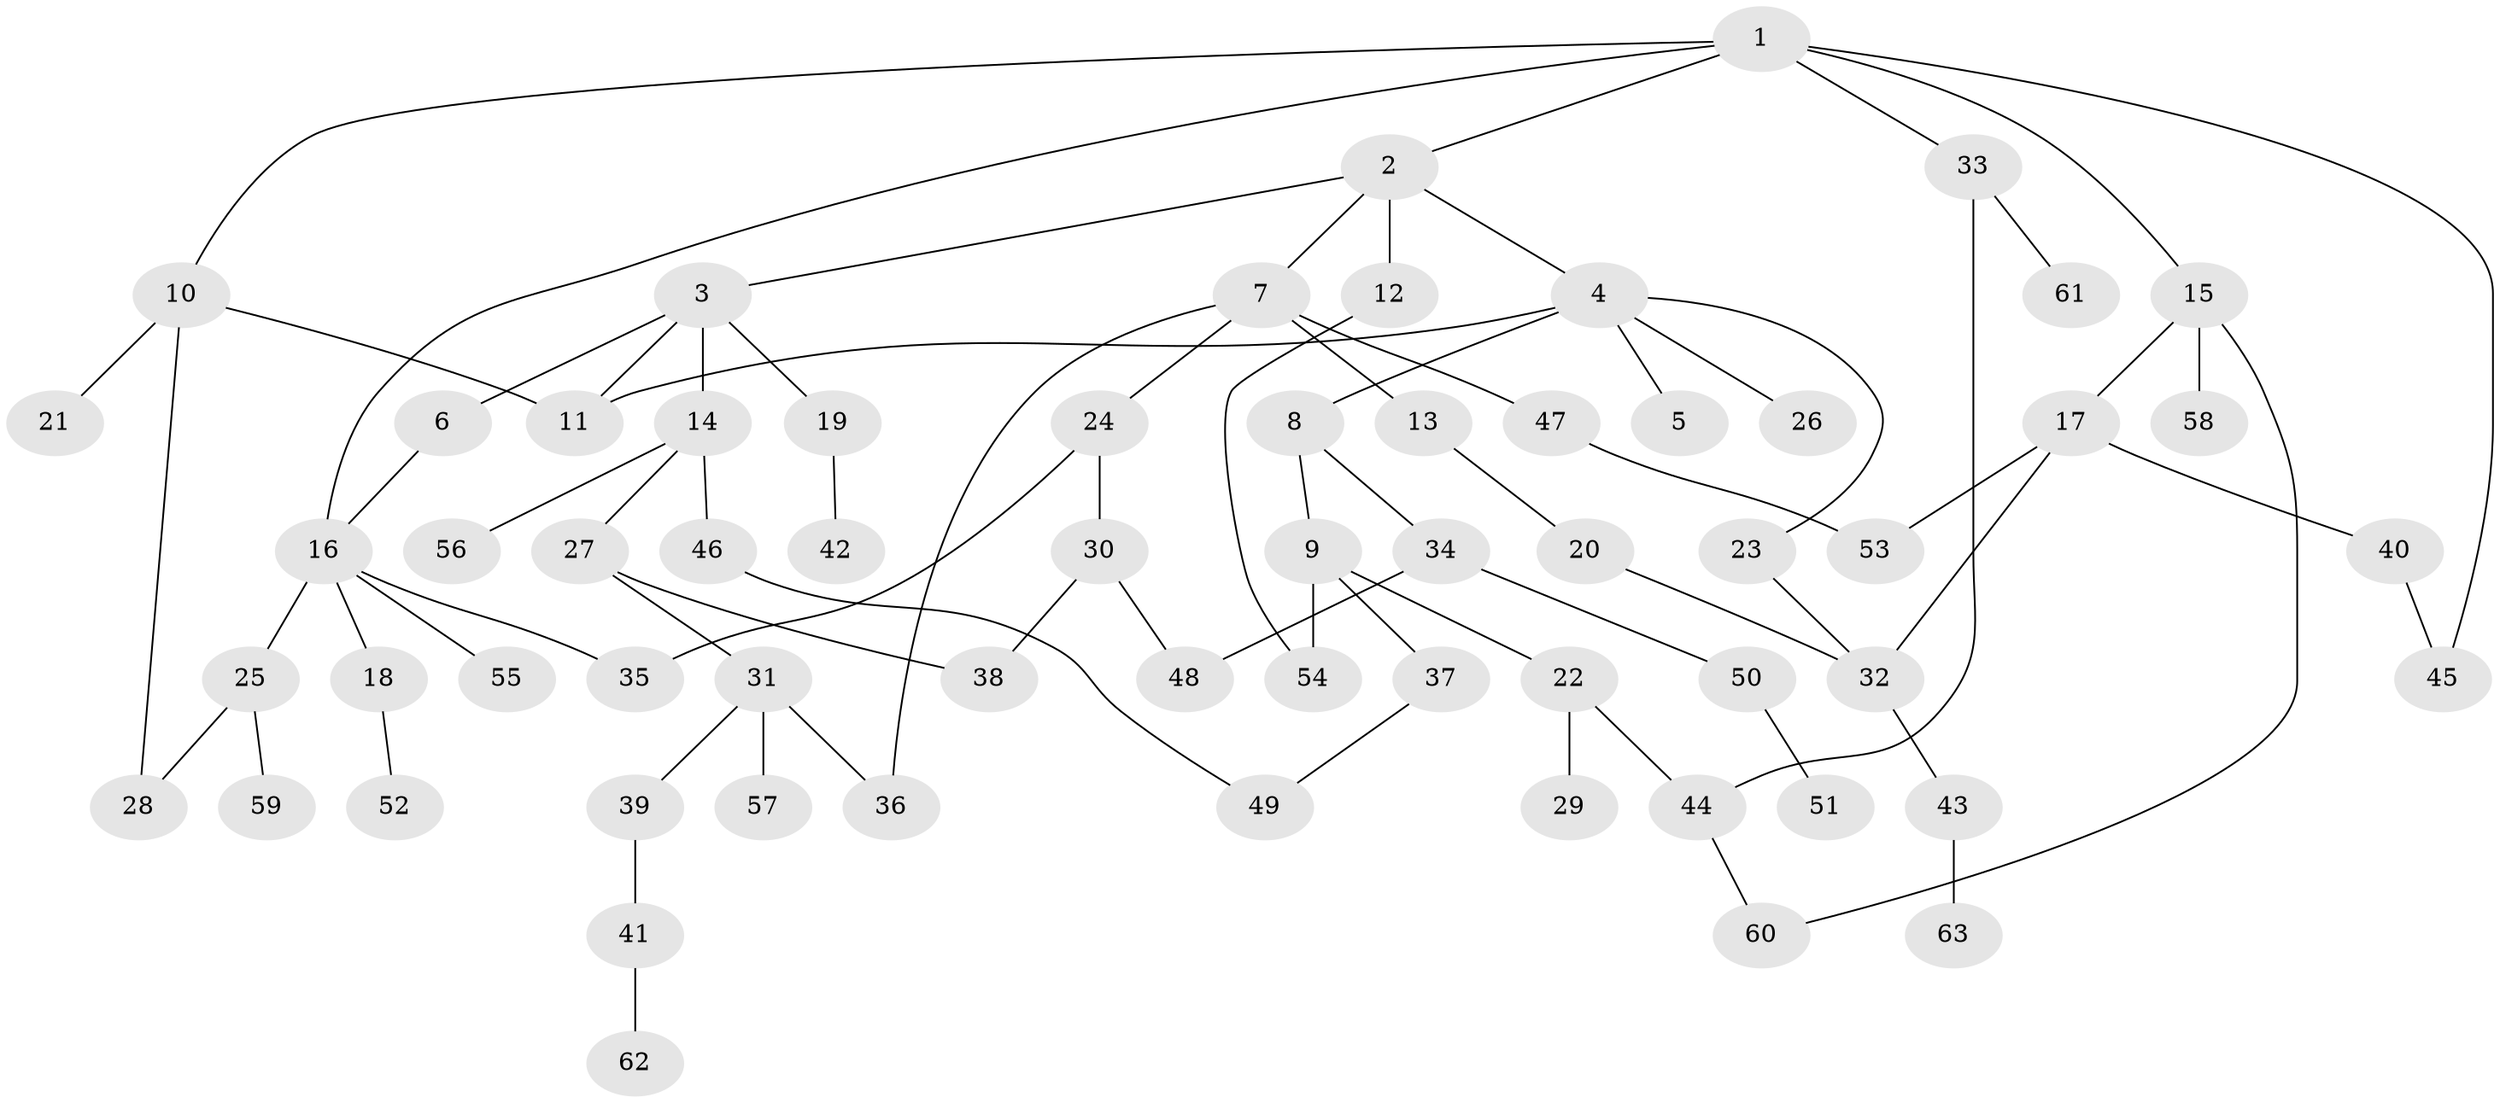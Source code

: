 // coarse degree distribution, {6: 0.10810810810810811, 5: 0.10810810810810811, 1: 0.2702702702702703, 2: 0.35135135135135137, 7: 0.02702702702702703, 3: 0.08108108108108109, 4: 0.05405405405405406}
// Generated by graph-tools (version 1.1) at 2025/17/03/04/25 18:17:05]
// undirected, 63 vertices, 78 edges
graph export_dot {
graph [start="1"]
  node [color=gray90,style=filled];
  1;
  2;
  3;
  4;
  5;
  6;
  7;
  8;
  9;
  10;
  11;
  12;
  13;
  14;
  15;
  16;
  17;
  18;
  19;
  20;
  21;
  22;
  23;
  24;
  25;
  26;
  27;
  28;
  29;
  30;
  31;
  32;
  33;
  34;
  35;
  36;
  37;
  38;
  39;
  40;
  41;
  42;
  43;
  44;
  45;
  46;
  47;
  48;
  49;
  50;
  51;
  52;
  53;
  54;
  55;
  56;
  57;
  58;
  59;
  60;
  61;
  62;
  63;
  1 -- 2;
  1 -- 10;
  1 -- 15;
  1 -- 33;
  1 -- 45;
  1 -- 16;
  2 -- 3;
  2 -- 4;
  2 -- 7;
  2 -- 12;
  3 -- 6;
  3 -- 14;
  3 -- 19;
  3 -- 11;
  4 -- 5;
  4 -- 8;
  4 -- 23;
  4 -- 26;
  4 -- 11;
  6 -- 16;
  7 -- 13;
  7 -- 24;
  7 -- 36;
  7 -- 47;
  8 -- 9;
  8 -- 34;
  9 -- 22;
  9 -- 37;
  9 -- 54;
  10 -- 11;
  10 -- 21;
  10 -- 28;
  12 -- 54;
  13 -- 20;
  14 -- 27;
  14 -- 46;
  14 -- 56;
  15 -- 17;
  15 -- 58;
  15 -- 60;
  16 -- 18;
  16 -- 25;
  16 -- 35;
  16 -- 55;
  17 -- 40;
  17 -- 53;
  17 -- 32;
  18 -- 52;
  19 -- 42;
  20 -- 32;
  22 -- 29;
  22 -- 44;
  23 -- 32;
  24 -- 30;
  24 -- 35;
  25 -- 28;
  25 -- 59;
  27 -- 31;
  27 -- 38;
  30 -- 38;
  30 -- 48;
  31 -- 39;
  31 -- 57;
  31 -- 36;
  32 -- 43;
  33 -- 61;
  33 -- 44;
  34 -- 48;
  34 -- 50;
  37 -- 49;
  39 -- 41;
  40 -- 45;
  41 -- 62;
  43 -- 63;
  44 -- 60;
  46 -- 49;
  47 -- 53;
  50 -- 51;
}
